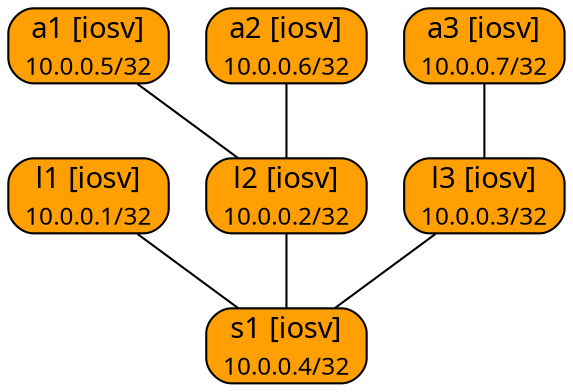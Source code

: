 graph {
  bgcolor="transparent"
  node [shape=box, style="rounded,filled" fontname=Verdana]
  edge [fontname=Verdana labelfontsize=10 labeldistance=1.5]
  l1 [
    label=<l1 [iosv]<br /><sub>10.0.0.1/32</sub>>
    fillcolor="#ff9f01"
  ]
  l2 [
    label=<l2 [iosv]<br /><sub>10.0.0.2/32</sub>>
    fillcolor="#ff9f01"
  ]
  l3 [
    label=<l3 [iosv]<br /><sub>10.0.0.3/32</sub>>
    fillcolor="#ff9f01"
  ]
  s1 [
    label=<s1 [iosv]<br /><sub>10.0.0.4/32</sub>>
    fillcolor="#ff9f01"
  ]
  a1 [
    label=<a1 [iosv]<br /><sub>10.0.0.5/32</sub>>
    fillcolor="#ff9f01"
  ]
  a2 [
    label=<a2 [iosv]<br /><sub>10.0.0.6/32</sub>>
    fillcolor="#ff9f01"
  ]
  a3 [
    label=<a3 [iosv]<br /><sub>10.0.0.7/32</sub>>
    fillcolor="#ff9f01"
  ]
 l1 -- s1 [ ]
 l2 -- s1 [ ]
 l3 -- s1 [ ]
 a1 -- l2 [ ]
 a2 -- l2 [ ]
 a3 -- l3 [ ]
}
